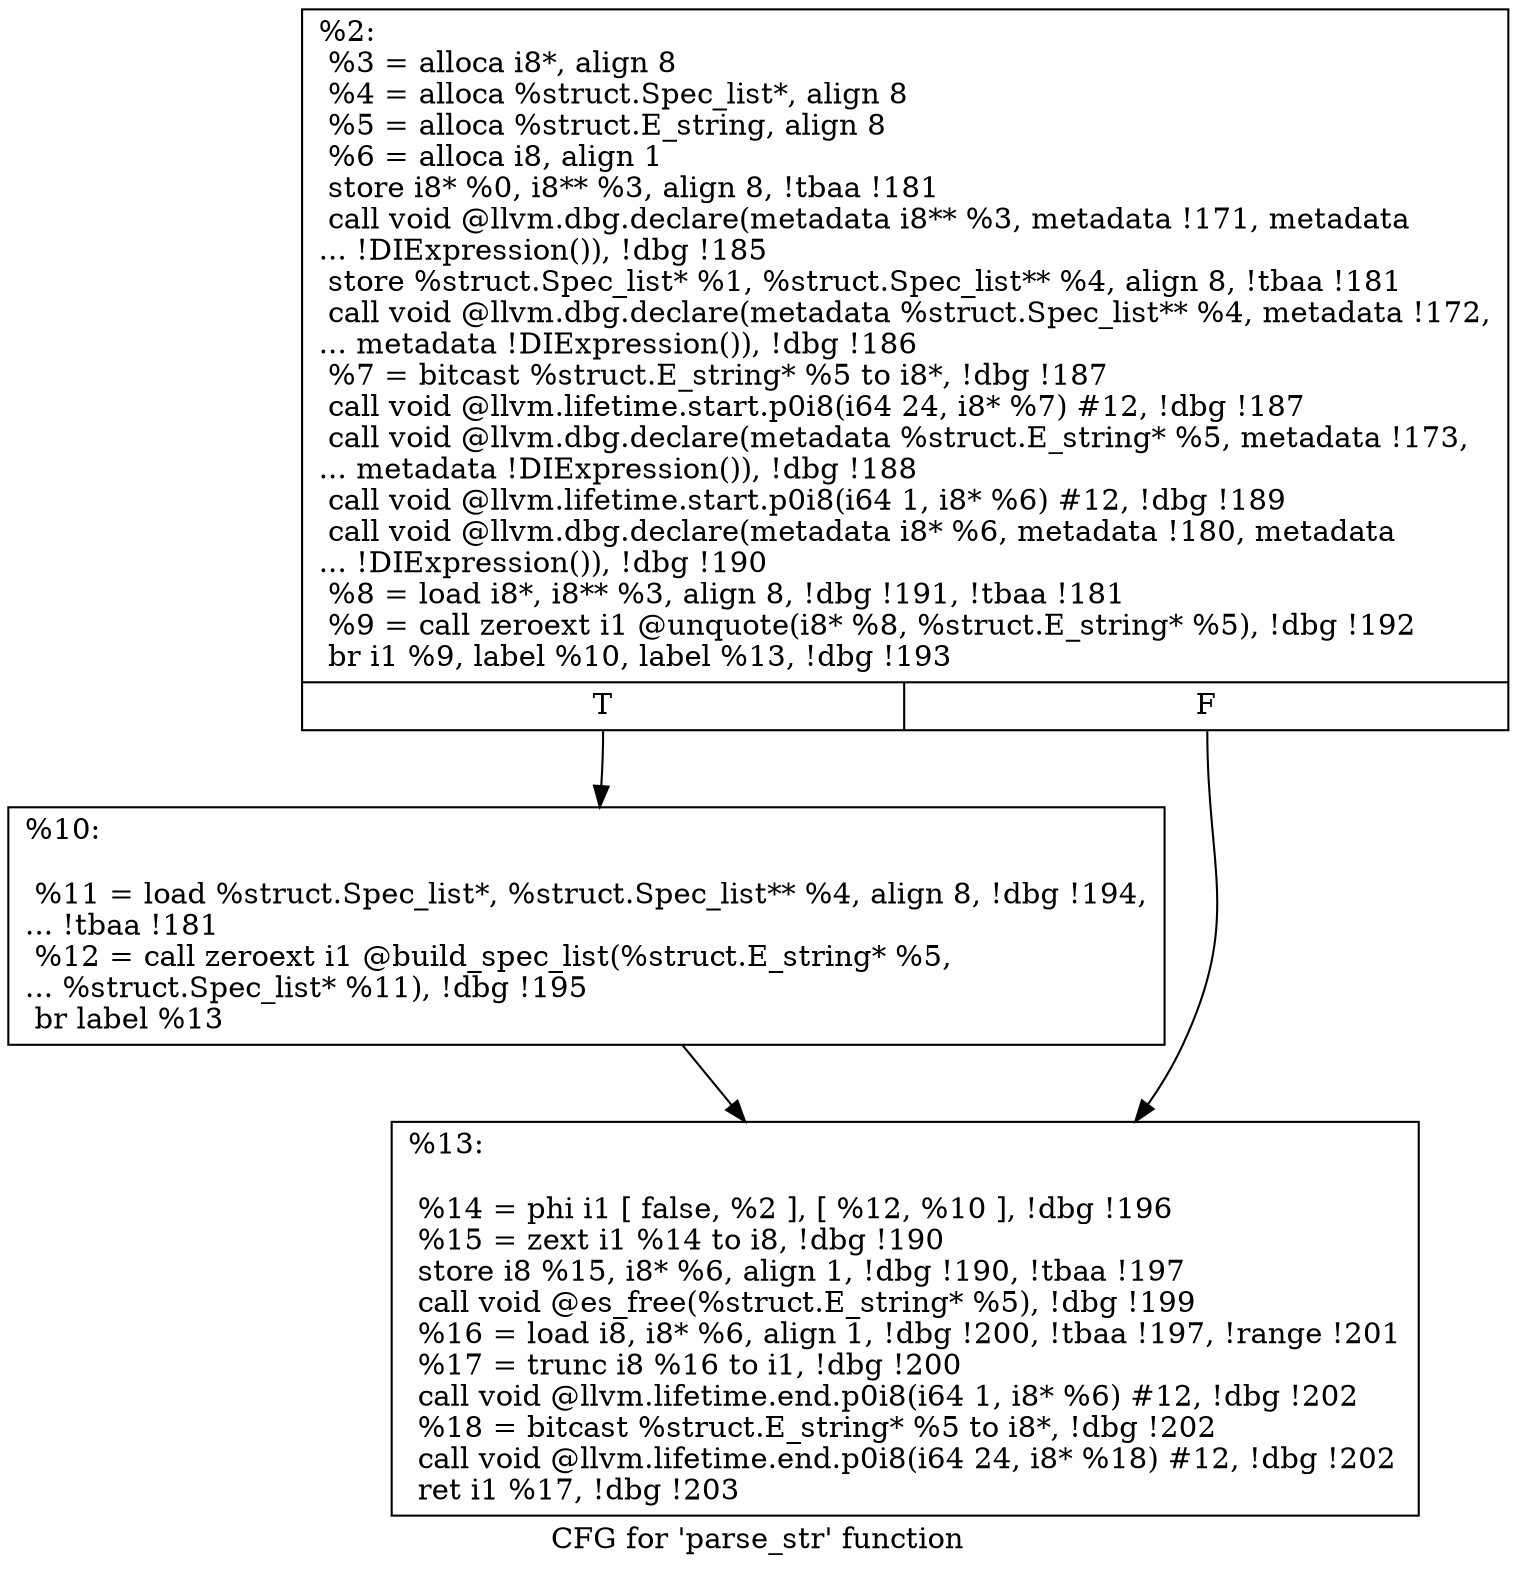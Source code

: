 digraph "CFG for 'parse_str' function" {
	label="CFG for 'parse_str' function";

	Node0x1349b70 [shape=record,label="{%2:\l  %3 = alloca i8*, align 8\l  %4 = alloca %struct.Spec_list*, align 8\l  %5 = alloca %struct.E_string, align 8\l  %6 = alloca i8, align 1\l  store i8* %0, i8** %3, align 8, !tbaa !181\l  call void @llvm.dbg.declare(metadata i8** %3, metadata !171, metadata\l... !DIExpression()), !dbg !185\l  store %struct.Spec_list* %1, %struct.Spec_list** %4, align 8, !tbaa !181\l  call void @llvm.dbg.declare(metadata %struct.Spec_list** %4, metadata !172,\l... metadata !DIExpression()), !dbg !186\l  %7 = bitcast %struct.E_string* %5 to i8*, !dbg !187\l  call void @llvm.lifetime.start.p0i8(i64 24, i8* %7) #12, !dbg !187\l  call void @llvm.dbg.declare(metadata %struct.E_string* %5, metadata !173,\l... metadata !DIExpression()), !dbg !188\l  call void @llvm.lifetime.start.p0i8(i64 1, i8* %6) #12, !dbg !189\l  call void @llvm.dbg.declare(metadata i8* %6, metadata !180, metadata\l... !DIExpression()), !dbg !190\l  %8 = load i8*, i8** %3, align 8, !dbg !191, !tbaa !181\l  %9 = call zeroext i1 @unquote(i8* %8, %struct.E_string* %5), !dbg !192\l  br i1 %9, label %10, label %13, !dbg !193\l|{<s0>T|<s1>F}}"];
	Node0x1349b70:s0 -> Node0x1330970;
	Node0x1349b70:s1 -> Node0x13309c0;
	Node0x1330970 [shape=record,label="{%10:\l\l  %11 = load %struct.Spec_list*, %struct.Spec_list** %4, align 8, !dbg !194,\l... !tbaa !181\l  %12 = call zeroext i1 @build_spec_list(%struct.E_string* %5,\l... %struct.Spec_list* %11), !dbg !195\l  br label %13\l}"];
	Node0x1330970 -> Node0x13309c0;
	Node0x13309c0 [shape=record,label="{%13:\l\l  %14 = phi i1 [ false, %2 ], [ %12, %10 ], !dbg !196\l  %15 = zext i1 %14 to i8, !dbg !190\l  store i8 %15, i8* %6, align 1, !dbg !190, !tbaa !197\l  call void @es_free(%struct.E_string* %5), !dbg !199\l  %16 = load i8, i8* %6, align 1, !dbg !200, !tbaa !197, !range !201\l  %17 = trunc i8 %16 to i1, !dbg !200\l  call void @llvm.lifetime.end.p0i8(i64 1, i8* %6) #12, !dbg !202\l  %18 = bitcast %struct.E_string* %5 to i8*, !dbg !202\l  call void @llvm.lifetime.end.p0i8(i64 24, i8* %18) #12, !dbg !202\l  ret i1 %17, !dbg !203\l}"];
}
